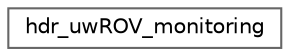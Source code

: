 digraph "Graphical Class Hierarchy"
{
 // LATEX_PDF_SIZE
  bgcolor="transparent";
  edge [fontname=Helvetica,fontsize=10,labelfontname=Helvetica,labelfontsize=10];
  node [fontname=Helvetica,fontsize=10,shape=box,height=0.2,width=0.4];
  rankdir="LR";
  Node0 [id="Node000000",label="hdr_uwROV_monitoring",height=0.2,width=0.4,color="grey40", fillcolor="white", style="filled",URL="$structhdr__uwROV__monitoring.html",tooltip="hdr_uwROV_monitoring describes UWROV_monitoring packets sent by the ROV to the base station for monit..."];
}
